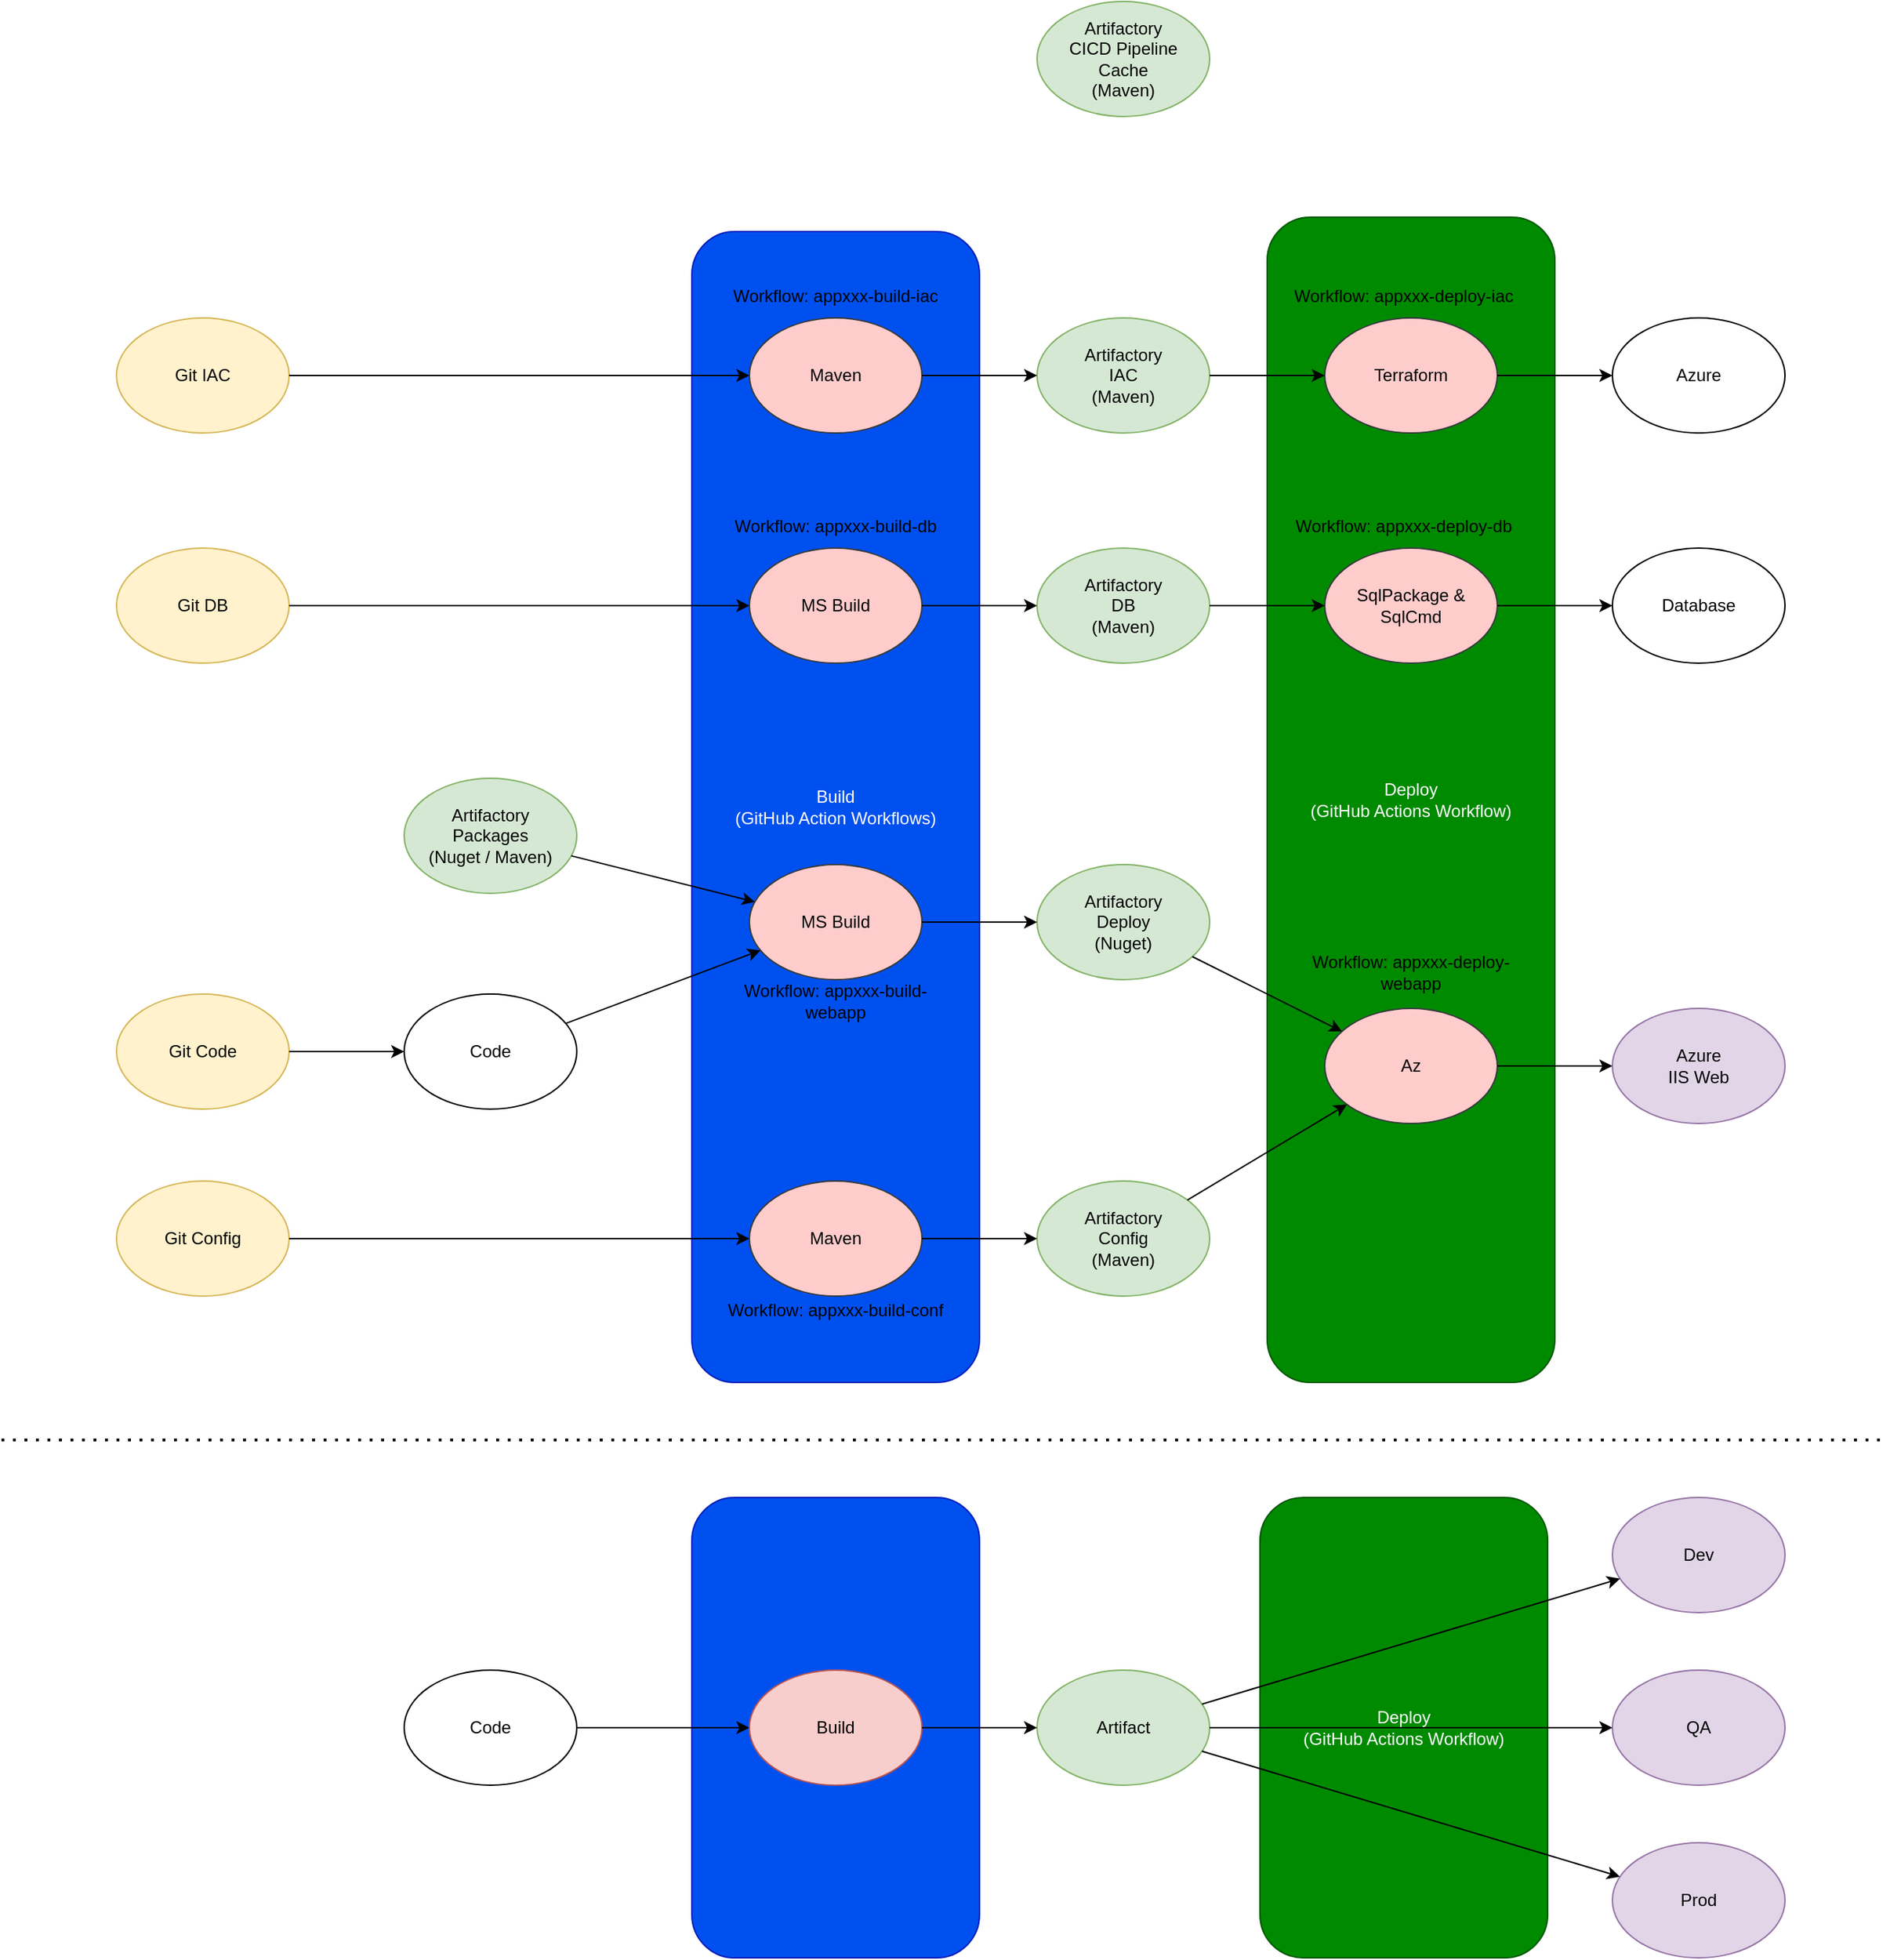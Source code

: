 <mxfile version="21.6.5" type="github">
  <diagram id="F0YE9t9oSGmzHqfkeRk3" name="Page-1">
    <mxGraphModel dx="2284" dy="1865" grid="1" gridSize="10" guides="1" tooltips="1" connect="1" arrows="1" fold="1" page="1" pageScale="1" pageWidth="850" pageHeight="1100" math="0" shadow="0">
      <root>
        <mxCell id="0" />
        <mxCell id="1" parent="0" />
        <mxCell id="2hvi46AYn5x4YIn1zWzh-89" value="" style="rounded=1;whiteSpace=wrap;html=1;fillColor=#0050ef;fontColor=#ffffff;strokeColor=#001DBC;" parent="1" vertex="1">
          <mxGeometry x="280" y="680" width="200" height="320" as="geometry" />
        </mxCell>
        <mxCell id="2hvi46AYn5x4YIn1zWzh-90" value="Deploy&lt;br&gt;(GitHub Actions Workflow)" style="rounded=1;whiteSpace=wrap;html=1;fillColor=#008a00;strokeColor=#005700;fontColor=#ffffff;" parent="1" vertex="1">
          <mxGeometry x="675" y="680" width="200" height="320" as="geometry" />
        </mxCell>
        <mxCell id="2hvi46AYn5x4YIn1zWzh-49" value="Deploy&lt;br&gt;(GitHub Actions Workflow)" style="rounded=1;whiteSpace=wrap;html=1;fillColor=#008a00;strokeColor=#005700;fontColor=#ffffff;" parent="1" vertex="1">
          <mxGeometry x="680" y="-210" width="200" height="810" as="geometry" />
        </mxCell>
        <mxCell id="2hvi46AYn5x4YIn1zWzh-48" value="Build&lt;br&gt;(GitHub Action Workflows)" style="rounded=1;whiteSpace=wrap;html=1;fillColor=#0050ef;fontColor=#ffffff;strokeColor=#001DBC;" parent="1" vertex="1">
          <mxGeometry x="280" y="-200" width="200" height="800" as="geometry" />
        </mxCell>
        <mxCell id="2hvi46AYn5x4YIn1zWzh-1" value="Code" style="ellipse;whiteSpace=wrap;html=1;" parent="1" vertex="1">
          <mxGeometry x="80" y="330" width="120" height="80" as="geometry" />
        </mxCell>
        <mxCell id="2hvi46AYn5x4YIn1zWzh-2" value="Artifactory&lt;br&gt;Packages&lt;br&gt;(Nuget / Maven)" style="ellipse;whiteSpace=wrap;html=1;fillColor=#d5e8d4;strokeColor=#82b366;" parent="1" vertex="1">
          <mxGeometry x="80" y="180" width="120" height="80" as="geometry" />
        </mxCell>
        <mxCell id="2hvi46AYn5x4YIn1zWzh-3" value="MS Build" style="ellipse;whiteSpace=wrap;html=1;fillColor=#ffcccc;strokeColor=#36393d;" parent="1" vertex="1">
          <mxGeometry x="320" y="240" width="120" height="80" as="geometry" />
        </mxCell>
        <mxCell id="2hvi46AYn5x4YIn1zWzh-5" value="Azure&lt;br&gt;IIS Web" style="ellipse;whiteSpace=wrap;html=1;fillColor=#e1d5e7;strokeColor=#9673a6;" parent="1" vertex="1">
          <mxGeometry x="920" y="340" width="120" height="80" as="geometry" />
        </mxCell>
        <mxCell id="2hvi46AYn5x4YIn1zWzh-6" value="MS Build" style="ellipse;whiteSpace=wrap;html=1;fillColor=#ffcccc;strokeColor=#36393d;" parent="1" vertex="1">
          <mxGeometry x="320" y="20" width="120" height="80" as="geometry" />
        </mxCell>
        <mxCell id="2hvi46AYn5x4YIn1zWzh-7" value="Artifactory&lt;br&gt;Deploy&lt;br&gt;(Nuget)" style="ellipse;whiteSpace=wrap;html=1;fillColor=#d5e8d4;strokeColor=#82b366;" parent="1" vertex="1">
          <mxGeometry x="520" y="240" width="120" height="80" as="geometry" />
        </mxCell>
        <mxCell id="2hvi46AYn5x4YIn1zWzh-8" value="Git DB" style="ellipse;whiteSpace=wrap;html=1;fillColor=#fff2cc;strokeColor=#d6b656;" parent="1" vertex="1">
          <mxGeometry x="-120" y="20" width="120" height="80" as="geometry" />
        </mxCell>
        <mxCell id="2hvi46AYn5x4YIn1zWzh-9" value="Git Code" style="ellipse;whiteSpace=wrap;html=1;fillColor=#fff2cc;strokeColor=#d6b656;" parent="1" vertex="1">
          <mxGeometry x="-120" y="330" width="120" height="80" as="geometry" />
        </mxCell>
        <mxCell id="2hvi46AYn5x4YIn1zWzh-11" value="Git IAC" style="ellipse;whiteSpace=wrap;html=1;fillColor=#fff2cc;strokeColor=#d6b656;" parent="1" vertex="1">
          <mxGeometry x="-120" y="-140" width="120" height="80" as="geometry" />
        </mxCell>
        <mxCell id="2hvi46AYn5x4YIn1zWzh-13" value="" style="endArrow=classic;html=1;rounded=0;" parent="1" source="2hvi46AYn5x4YIn1zWzh-8" target="2hvi46AYn5x4YIn1zWzh-6" edge="1">
          <mxGeometry width="50" height="50" relative="1" as="geometry">
            <mxPoint x="400" y="510" as="sourcePoint" />
            <mxPoint x="450" y="460" as="targetPoint" />
          </mxGeometry>
        </mxCell>
        <mxCell id="2hvi46AYn5x4YIn1zWzh-16" value="" style="endArrow=classic;html=1;rounded=0;" parent="1" source="2hvi46AYn5x4YIn1zWzh-2" target="2hvi46AYn5x4YIn1zWzh-3" edge="1">
          <mxGeometry width="50" height="50" relative="1" as="geometry">
            <mxPoint x="400" y="510" as="sourcePoint" />
            <mxPoint x="450" y="460" as="targetPoint" />
          </mxGeometry>
        </mxCell>
        <mxCell id="2hvi46AYn5x4YIn1zWzh-17" value="" style="endArrow=classic;html=1;rounded=0;" parent="1" source="2hvi46AYn5x4YIn1zWzh-1" target="2hvi46AYn5x4YIn1zWzh-3" edge="1">
          <mxGeometry width="50" height="50" relative="1" as="geometry">
            <mxPoint x="400" y="510" as="sourcePoint" />
            <mxPoint x="450" y="460" as="targetPoint" />
          </mxGeometry>
        </mxCell>
        <mxCell id="2hvi46AYn5x4YIn1zWzh-18" value="" style="endArrow=classic;html=1;rounded=0;" parent="1" source="2hvi46AYn5x4YIn1zWzh-9" target="2hvi46AYn5x4YIn1zWzh-1" edge="1">
          <mxGeometry width="50" height="50" relative="1" as="geometry">
            <mxPoint x="400" y="510" as="sourcePoint" />
            <mxPoint x="450" y="460" as="targetPoint" />
          </mxGeometry>
        </mxCell>
        <mxCell id="2hvi46AYn5x4YIn1zWzh-27" value="Database" style="ellipse;whiteSpace=wrap;html=1;" parent="1" vertex="1">
          <mxGeometry x="920" y="20" width="120" height="80" as="geometry" />
        </mxCell>
        <mxCell id="2hvi46AYn5x4YIn1zWzh-31" value="Azure" style="ellipse;whiteSpace=wrap;html=1;" parent="1" vertex="1">
          <mxGeometry x="920" y="-140" width="120" height="80" as="geometry" />
        </mxCell>
        <mxCell id="2hvi46AYn5x4YIn1zWzh-37" value="Git Config" style="ellipse;whiteSpace=wrap;html=1;fillColor=#fff2cc;strokeColor=#d6b656;" parent="1" vertex="1">
          <mxGeometry x="-120" y="460" width="120" height="80" as="geometry" />
        </mxCell>
        <mxCell id="2hvi46AYn5x4YIn1zWzh-40" value="" style="endArrow=classic;html=1;rounded=0;" parent="1" source="2hvi46AYn5x4YIn1zWzh-3" target="2hvi46AYn5x4YIn1zWzh-7" edge="1">
          <mxGeometry width="50" height="50" relative="1" as="geometry">
            <mxPoint x="480" y="330" as="sourcePoint" />
            <mxPoint x="530" y="280" as="targetPoint" />
          </mxGeometry>
        </mxCell>
        <mxCell id="2hvi46AYn5x4YIn1zWzh-43" value="Artifactory&lt;br&gt;DB&lt;br&gt;(Maven)" style="ellipse;whiteSpace=wrap;html=1;fillColor=#d5e8d4;strokeColor=#82b366;" parent="1" vertex="1">
          <mxGeometry x="520" y="20" width="120" height="80" as="geometry" />
        </mxCell>
        <mxCell id="2hvi46AYn5x4YIn1zWzh-44" value="Artifactory&lt;br&gt;IAC&lt;br&gt;(Maven)" style="ellipse;whiteSpace=wrap;html=1;fillColor=#d5e8d4;strokeColor=#82b366;" parent="1" vertex="1">
          <mxGeometry x="520" y="-140" width="120" height="80" as="geometry" />
        </mxCell>
        <mxCell id="2hvi46AYn5x4YIn1zWzh-45" value="Artifactory&lt;br&gt;Config&lt;br&gt;(Maven)" style="ellipse;whiteSpace=wrap;html=1;fillColor=#d5e8d4;strokeColor=#82b366;" parent="1" vertex="1">
          <mxGeometry x="520" y="460" width="120" height="80" as="geometry" />
        </mxCell>
        <mxCell id="2hvi46AYn5x4YIn1zWzh-50" value="Terraform" style="ellipse;whiteSpace=wrap;html=1;fillColor=#ffcccc;strokeColor=#36393d;" parent="1" vertex="1">
          <mxGeometry x="720" y="-140" width="120" height="80" as="geometry" />
        </mxCell>
        <mxCell id="2hvi46AYn5x4YIn1zWzh-51" value="SqlPackage &amp;amp; SqlCmd" style="ellipse;whiteSpace=wrap;html=1;fillColor=#ffcccc;strokeColor=#36393d;" parent="1" vertex="1">
          <mxGeometry x="720" y="20" width="120" height="80" as="geometry" />
        </mxCell>
        <mxCell id="2hvi46AYn5x4YIn1zWzh-52" value="Az" style="ellipse;whiteSpace=wrap;html=1;fillColor=#ffcccc;strokeColor=#36393d;" parent="1" vertex="1">
          <mxGeometry x="720" y="340" width="120" height="80" as="geometry" />
        </mxCell>
        <mxCell id="2hvi46AYn5x4YIn1zWzh-54" value="" style="endArrow=classic;html=1;rounded=0;" parent="1" source="2hvi46AYn5x4YIn1zWzh-44" target="2hvi46AYn5x4YIn1zWzh-50" edge="1">
          <mxGeometry width="50" height="50" relative="1" as="geometry">
            <mxPoint x="400" y="200" as="sourcePoint" />
            <mxPoint x="450" y="150" as="targetPoint" />
          </mxGeometry>
        </mxCell>
        <mxCell id="2hvi46AYn5x4YIn1zWzh-55" value="" style="endArrow=classic;html=1;rounded=0;" parent="1" source="2hvi46AYn5x4YIn1zWzh-43" target="2hvi46AYn5x4YIn1zWzh-51" edge="1">
          <mxGeometry width="50" height="50" relative="1" as="geometry">
            <mxPoint x="400" y="200" as="sourcePoint" />
            <mxPoint x="450" y="150" as="targetPoint" />
          </mxGeometry>
        </mxCell>
        <mxCell id="2hvi46AYn5x4YIn1zWzh-56" value="" style="endArrow=classic;html=1;rounded=0;" parent="1" source="2hvi46AYn5x4YIn1zWzh-7" target="2hvi46AYn5x4YIn1zWzh-52" edge="1">
          <mxGeometry width="50" height="50" relative="1" as="geometry">
            <mxPoint x="590" y="290" as="sourcePoint" />
            <mxPoint x="450" y="150" as="targetPoint" />
          </mxGeometry>
        </mxCell>
        <mxCell id="2hvi46AYn5x4YIn1zWzh-57" value="" style="endArrow=classic;html=1;rounded=0;" parent="1" source="2hvi46AYn5x4YIn1zWzh-51" target="2hvi46AYn5x4YIn1zWzh-27" edge="1">
          <mxGeometry width="50" height="50" relative="1" as="geometry">
            <mxPoint x="400" y="200" as="sourcePoint" />
            <mxPoint x="450" y="150" as="targetPoint" />
          </mxGeometry>
        </mxCell>
        <mxCell id="2hvi46AYn5x4YIn1zWzh-58" value="" style="endArrow=classic;html=1;rounded=0;" parent="1" source="2hvi46AYn5x4YIn1zWzh-50" target="2hvi46AYn5x4YIn1zWzh-31" edge="1">
          <mxGeometry width="50" height="50" relative="1" as="geometry">
            <mxPoint x="400" y="200" as="sourcePoint" />
            <mxPoint x="450" y="150" as="targetPoint" />
          </mxGeometry>
        </mxCell>
        <mxCell id="2hvi46AYn5x4YIn1zWzh-59" value="" style="endArrow=classic;html=1;rounded=0;" parent="1" source="2hvi46AYn5x4YIn1zWzh-52" target="2hvi46AYn5x4YIn1zWzh-5" edge="1">
          <mxGeometry width="50" height="50" relative="1" as="geometry">
            <mxPoint x="400" y="200" as="sourcePoint" />
            <mxPoint x="450" y="150" as="targetPoint" />
          </mxGeometry>
        </mxCell>
        <mxCell id="2hvi46AYn5x4YIn1zWzh-60" value="" style="endArrow=classic;html=1;rounded=0;" parent="1" source="2hvi46AYn5x4YIn1zWzh-45" target="2hvi46AYn5x4YIn1zWzh-52" edge="1">
          <mxGeometry width="50" height="50" relative="1" as="geometry">
            <mxPoint x="400" y="200" as="sourcePoint" />
            <mxPoint x="450" y="150" as="targetPoint" />
          </mxGeometry>
        </mxCell>
        <mxCell id="2hvi46AYn5x4YIn1zWzh-62" value="Maven" style="ellipse;whiteSpace=wrap;html=1;fillColor=#ffcccc;strokeColor=#36393d;" parent="1" vertex="1">
          <mxGeometry x="320" y="-140" width="120" height="80" as="geometry" />
        </mxCell>
        <mxCell id="2hvi46AYn5x4YIn1zWzh-63" value="Workflow: appxxx-build-iac" style="text;html=1;strokeColor=none;fillColor=none;align=center;verticalAlign=middle;whiteSpace=wrap;rounded=0;" parent="1" vertex="1">
          <mxGeometry x="295" y="-170" width="170" height="30" as="geometry" />
        </mxCell>
        <mxCell id="2hvi46AYn5x4YIn1zWzh-64" value="Workflow: appxxx-build-webapp" style="text;html=1;strokeColor=none;fillColor=none;align=center;verticalAlign=middle;whiteSpace=wrap;rounded=0;" parent="1" vertex="1">
          <mxGeometry x="295" y="320" width="170" height="30" as="geometry" />
        </mxCell>
        <mxCell id="2hvi46AYn5x4YIn1zWzh-65" value="Workflow: appxxx-build-db" style="text;html=1;strokeColor=none;fillColor=none;align=center;verticalAlign=middle;whiteSpace=wrap;rounded=0;" parent="1" vertex="1">
          <mxGeometry x="295" y="-10" width="170" height="30" as="geometry" />
        </mxCell>
        <mxCell id="2hvi46AYn5x4YIn1zWzh-68" value="Maven" style="ellipse;whiteSpace=wrap;html=1;fillColor=#ffcccc;strokeColor=#36393d;" parent="1" vertex="1">
          <mxGeometry x="320" y="460" width="120" height="80" as="geometry" />
        </mxCell>
        <mxCell id="2hvi46AYn5x4YIn1zWzh-69" value="Workflow: appxxx-build-conf" style="text;html=1;strokeColor=none;fillColor=none;align=center;verticalAlign=middle;whiteSpace=wrap;rounded=0;" parent="1" vertex="1">
          <mxGeometry x="295" y="535" width="170" height="30" as="geometry" />
        </mxCell>
        <mxCell id="2hvi46AYn5x4YIn1zWzh-70" value="" style="endArrow=classic;html=1;rounded=0;" parent="1" source="2hvi46AYn5x4YIn1zWzh-11" target="2hvi46AYn5x4YIn1zWzh-62" edge="1">
          <mxGeometry width="50" height="50" relative="1" as="geometry">
            <mxPoint x="280" y="180" as="sourcePoint" />
            <mxPoint x="330" y="130" as="targetPoint" />
          </mxGeometry>
        </mxCell>
        <mxCell id="2hvi46AYn5x4YIn1zWzh-71" value="" style="endArrow=classic;html=1;rounded=0;" parent="1" source="2hvi46AYn5x4YIn1zWzh-37" target="2hvi46AYn5x4YIn1zWzh-68" edge="1">
          <mxGeometry width="50" height="50" relative="1" as="geometry">
            <mxPoint x="280" y="180" as="sourcePoint" />
            <mxPoint x="330" y="130" as="targetPoint" />
          </mxGeometry>
        </mxCell>
        <mxCell id="2hvi46AYn5x4YIn1zWzh-72" value="" style="endArrow=classic;html=1;rounded=0;" parent="1" source="2hvi46AYn5x4YIn1zWzh-68" target="2hvi46AYn5x4YIn1zWzh-45" edge="1">
          <mxGeometry width="50" height="50" relative="1" as="geometry">
            <mxPoint x="280" y="220" as="sourcePoint" />
            <mxPoint x="330" y="170" as="targetPoint" />
          </mxGeometry>
        </mxCell>
        <mxCell id="2hvi46AYn5x4YIn1zWzh-73" value="" style="endArrow=classic;html=1;rounded=0;" parent="1" source="2hvi46AYn5x4YIn1zWzh-62" target="2hvi46AYn5x4YIn1zWzh-44" edge="1">
          <mxGeometry width="50" height="50" relative="1" as="geometry">
            <mxPoint x="280" y="220" as="sourcePoint" />
            <mxPoint x="330" y="170" as="targetPoint" />
          </mxGeometry>
        </mxCell>
        <mxCell id="2hvi46AYn5x4YIn1zWzh-74" value="" style="endArrow=classic;html=1;rounded=0;" parent="1" source="2hvi46AYn5x4YIn1zWzh-6" target="2hvi46AYn5x4YIn1zWzh-43" edge="1">
          <mxGeometry width="50" height="50" relative="1" as="geometry">
            <mxPoint x="280" y="220" as="sourcePoint" />
            <mxPoint x="330" y="170" as="targetPoint" />
          </mxGeometry>
        </mxCell>
        <mxCell id="2hvi46AYn5x4YIn1zWzh-75" value="Workflow: appxxx-deploy-db" style="text;html=1;strokeColor=none;fillColor=none;align=center;verticalAlign=middle;whiteSpace=wrap;rounded=0;" parent="1" vertex="1">
          <mxGeometry x="690" y="-10" width="170" height="30" as="geometry" />
        </mxCell>
        <mxCell id="2hvi46AYn5x4YIn1zWzh-76" value="Workflow: appxxx-deploy-iac" style="text;html=1;strokeColor=none;fillColor=none;align=center;verticalAlign=middle;whiteSpace=wrap;rounded=0;" parent="1" vertex="1">
          <mxGeometry x="690" y="-170" width="170" height="30" as="geometry" />
        </mxCell>
        <mxCell id="2hvi46AYn5x4YIn1zWzh-77" value="Workflow: appxxx-deploy-webapp" style="text;html=1;strokeColor=none;fillColor=none;align=center;verticalAlign=middle;whiteSpace=wrap;rounded=0;" parent="1" vertex="1">
          <mxGeometry x="695" y="300" width="170" height="30" as="geometry" />
        </mxCell>
        <mxCell id="2hvi46AYn5x4YIn1zWzh-78" value="Code" style="ellipse;whiteSpace=wrap;html=1;" parent="1" vertex="1">
          <mxGeometry x="80" y="800" width="120" height="80" as="geometry" />
        </mxCell>
        <mxCell id="2hvi46AYn5x4YIn1zWzh-79" value="Artifact" style="ellipse;whiteSpace=wrap;html=1;fillColor=#d5e8d4;strokeColor=#82b366;" parent="1" vertex="1">
          <mxGeometry x="520" y="800" width="120" height="80" as="geometry" />
        </mxCell>
        <mxCell id="2hvi46AYn5x4YIn1zWzh-80" value="Build" style="ellipse;whiteSpace=wrap;html=1;fillColor=#f8cecc;strokeColor=#b85450;" parent="1" vertex="1">
          <mxGeometry x="320" y="800" width="120" height="80" as="geometry" />
        </mxCell>
        <mxCell id="2hvi46AYn5x4YIn1zWzh-81" value="Dev" style="ellipse;whiteSpace=wrap;html=1;fillColor=#e1d5e7;strokeColor=#9673a6;" parent="1" vertex="1">
          <mxGeometry x="920" y="680" width="120" height="80" as="geometry" />
        </mxCell>
        <mxCell id="2hvi46AYn5x4YIn1zWzh-82" value="QA" style="ellipse;whiteSpace=wrap;html=1;fillColor=#e1d5e7;strokeColor=#9673a6;" parent="1" vertex="1">
          <mxGeometry x="920" y="800" width="120" height="80" as="geometry" />
        </mxCell>
        <mxCell id="2hvi46AYn5x4YIn1zWzh-83" value="Prod" style="ellipse;whiteSpace=wrap;html=1;fillColor=#e1d5e7;strokeColor=#9673a6;" parent="1" vertex="1">
          <mxGeometry x="920" y="920" width="120" height="80" as="geometry" />
        </mxCell>
        <mxCell id="2hvi46AYn5x4YIn1zWzh-84" value="" style="endArrow=classic;html=1;rounded=0;" parent="1" source="2hvi46AYn5x4YIn1zWzh-78" target="2hvi46AYn5x4YIn1zWzh-80" edge="1">
          <mxGeometry width="50" height="50" relative="1" as="geometry">
            <mxPoint x="460" y="790" as="sourcePoint" />
            <mxPoint x="510" y="740" as="targetPoint" />
          </mxGeometry>
        </mxCell>
        <mxCell id="2hvi46AYn5x4YIn1zWzh-85" value="" style="endArrow=classic;html=1;rounded=0;" parent="1" source="2hvi46AYn5x4YIn1zWzh-80" target="2hvi46AYn5x4YIn1zWzh-79" edge="1">
          <mxGeometry width="50" height="50" relative="1" as="geometry">
            <mxPoint x="460" y="790" as="sourcePoint" />
            <mxPoint x="510" y="740" as="targetPoint" />
          </mxGeometry>
        </mxCell>
        <mxCell id="2hvi46AYn5x4YIn1zWzh-86" value="" style="endArrow=classic;html=1;rounded=0;" parent="1" source="2hvi46AYn5x4YIn1zWzh-79" target="2hvi46AYn5x4YIn1zWzh-81" edge="1">
          <mxGeometry width="50" height="50" relative="1" as="geometry">
            <mxPoint x="460" y="790" as="sourcePoint" />
            <mxPoint x="510" y="740" as="targetPoint" />
          </mxGeometry>
        </mxCell>
        <mxCell id="2hvi46AYn5x4YIn1zWzh-87" value="" style="endArrow=classic;html=1;rounded=0;" parent="1" source="2hvi46AYn5x4YIn1zWzh-79" target="2hvi46AYn5x4YIn1zWzh-82" edge="1">
          <mxGeometry width="50" height="50" relative="1" as="geometry">
            <mxPoint x="460" y="790" as="sourcePoint" />
            <mxPoint x="510" y="740" as="targetPoint" />
          </mxGeometry>
        </mxCell>
        <mxCell id="2hvi46AYn5x4YIn1zWzh-88" value="" style="endArrow=classic;html=1;rounded=0;" parent="1" source="2hvi46AYn5x4YIn1zWzh-79" target="2hvi46AYn5x4YIn1zWzh-83" edge="1">
          <mxGeometry width="50" height="50" relative="1" as="geometry">
            <mxPoint x="460" y="790" as="sourcePoint" />
            <mxPoint x="510" y="740" as="targetPoint" />
          </mxGeometry>
        </mxCell>
        <mxCell id="2hvi46AYn5x4YIn1zWzh-91" value="" style="endArrow=none;dashed=1;html=1;dashPattern=1 3;strokeWidth=2;rounded=0;" parent="1" edge="1">
          <mxGeometry width="50" height="50" relative="1" as="geometry">
            <mxPoint x="-200" y="640" as="sourcePoint" />
            <mxPoint x="1110" y="640" as="targetPoint" />
          </mxGeometry>
        </mxCell>
        <mxCell id="2hvi46AYn5x4YIn1zWzh-92" value="Artifactory&lt;br&gt;CICD Pipeline&lt;br&gt;Cache&lt;br&gt;(Maven)" style="ellipse;whiteSpace=wrap;html=1;fillColor=#d5e8d4;strokeColor=#82b366;" parent="1" vertex="1">
          <mxGeometry x="520" y="-360" width="120" height="80" as="geometry" />
        </mxCell>
      </root>
    </mxGraphModel>
  </diagram>
</mxfile>
